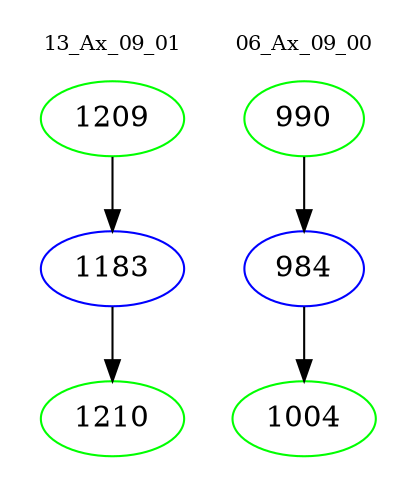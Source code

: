 digraph{
subgraph cluster_0 {
color = white
label = "13_Ax_09_01";
fontsize=10;
T0_1209 [label="1209", color="green"]
T0_1209 -> T0_1183 [color="black"]
T0_1183 [label="1183", color="blue"]
T0_1183 -> T0_1210 [color="black"]
T0_1210 [label="1210", color="green"]
}
subgraph cluster_1 {
color = white
label = "06_Ax_09_00";
fontsize=10;
T1_990 [label="990", color="green"]
T1_990 -> T1_984 [color="black"]
T1_984 [label="984", color="blue"]
T1_984 -> T1_1004 [color="black"]
T1_1004 [label="1004", color="green"]
}
}
